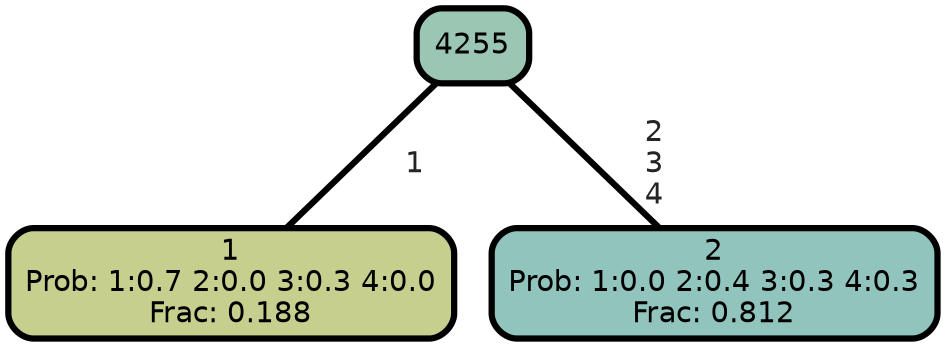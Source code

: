 graph Tree {
node [shape=box, style="filled, rounded",color="black",penwidth="3",fontcolor="black",                 fontname=helvetica] ;
graph [ranksep="0 equally", splines=straight,                 bgcolor=transparent, dpi=200] ;
edge [fontname=helvetica, fontweight=bold,fontcolor=grey14,color=black] ;
0 [label="1
Prob: 1:0.7 2:0.0 3:0.3 4:0.0
Frac: 0.188", fillcolor="#c6cf8d"] ;
1 [label="4255", fillcolor="#9bc6b4"] ;
2 [label="2
Prob: 1:0.0 2:0.4 3:0.3 4:0.3
Frac: 0.812", fillcolor="#91c4bd"] ;
1 -- 0 [label=" 1",penwidth=3] ;
1 -- 2 [label=" 2\n 3\n 4",penwidth=3] ;
{rank = same;}}